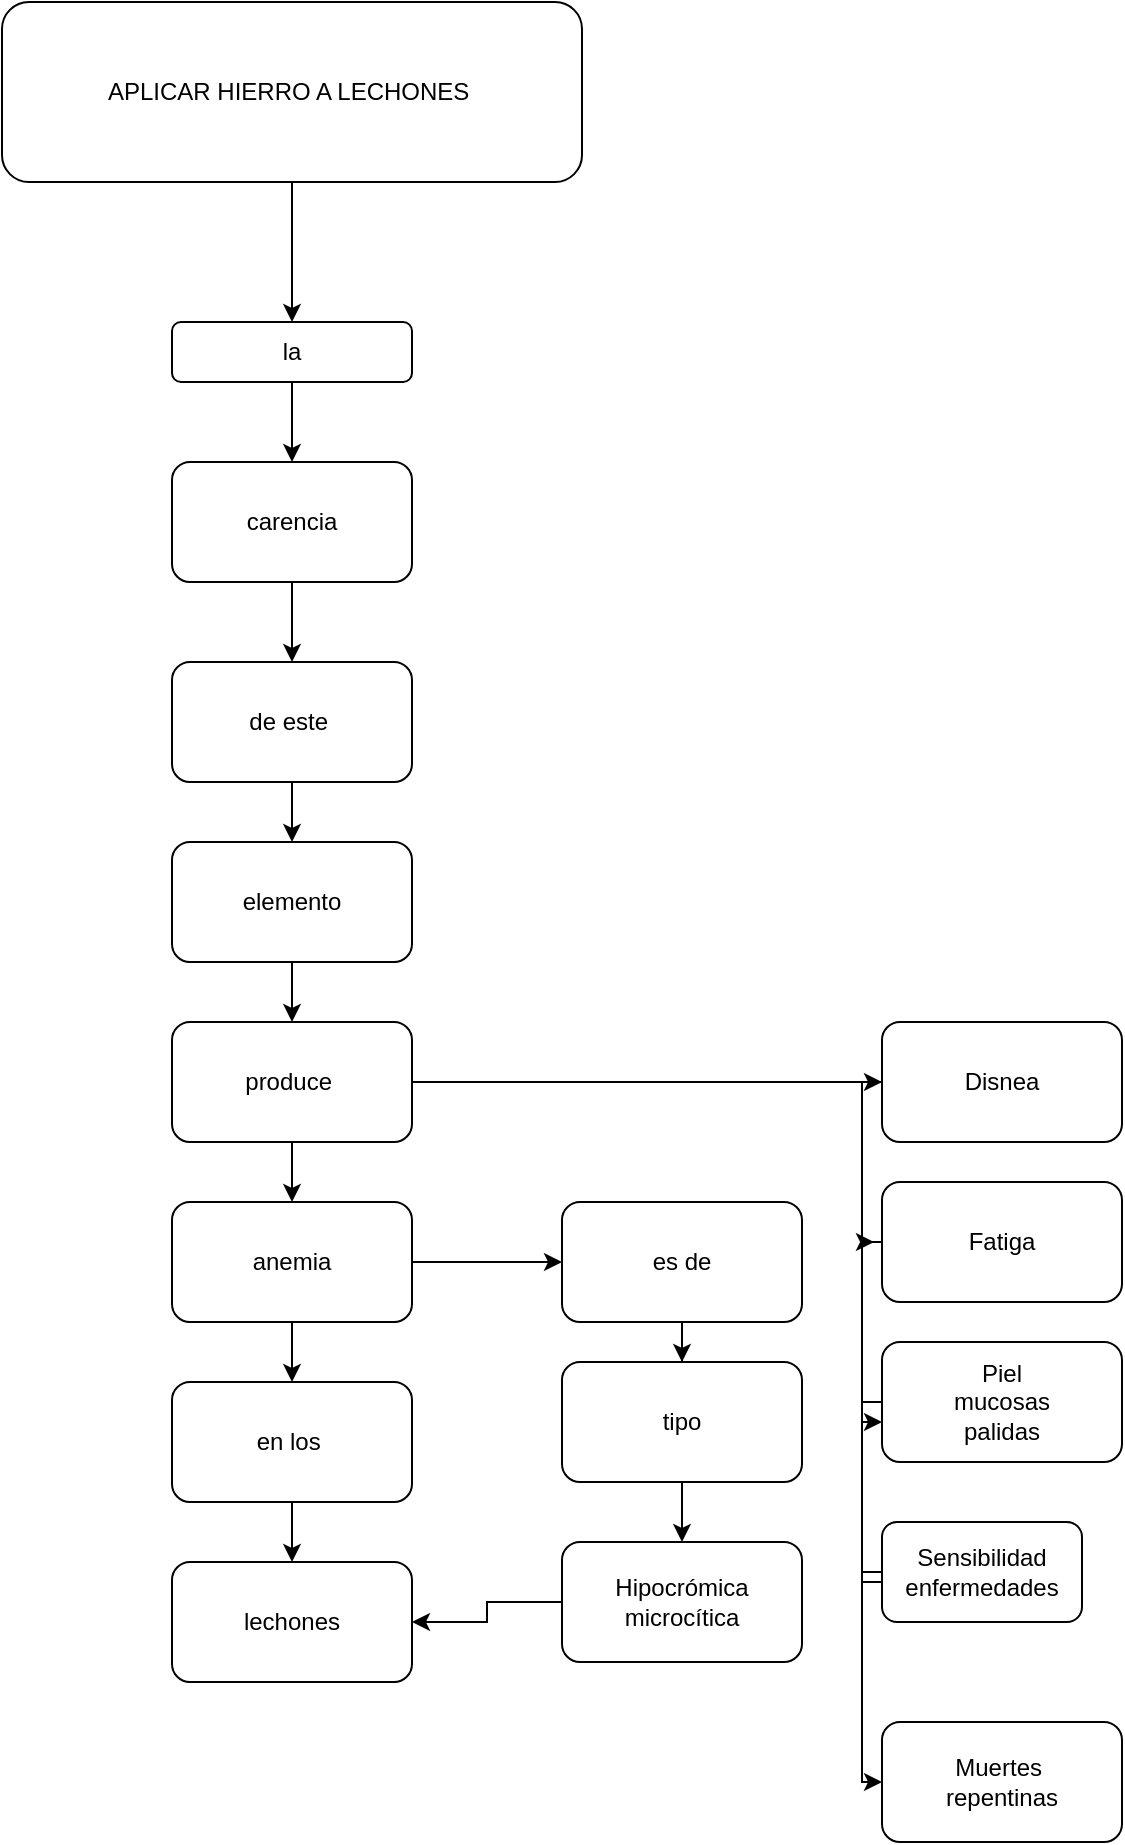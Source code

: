 <mxfile version="13.7.4" type="github">
  <diagram id="5hqc1ay7fa4FY0JsGMuu" name="Página-1">
    <mxGraphModel dx="868" dy="433" grid="1" gridSize="10" guides="1" tooltips="1" connect="1" arrows="1" fold="1" page="1" pageScale="1" pageWidth="827" pageHeight="1169" math="0" shadow="0">
      <root>
        <mxCell id="0" />
        <mxCell id="1" parent="0" />
        <mxCell id="k_4Jkn5ty5alvsWBsj_3-3" value="" style="edgeStyle=orthogonalEdgeStyle;rounded=0;orthogonalLoop=1;jettySize=auto;html=1;" edge="1" parent="1" source="k_4Jkn5ty5alvsWBsj_3-1" target="k_4Jkn5ty5alvsWBsj_3-2">
          <mxGeometry relative="1" as="geometry">
            <Array as="points">
              <mxPoint x="325" y="300" />
              <mxPoint x="325" y="300" />
            </Array>
          </mxGeometry>
        </mxCell>
        <mxCell id="k_4Jkn5ty5alvsWBsj_3-1" value="APLICAR HIERRO A LECHONES&amp;nbsp;" style="rounded=1;whiteSpace=wrap;html=1;" vertex="1" parent="1">
          <mxGeometry x="180" y="170" width="290" height="90" as="geometry" />
        </mxCell>
        <mxCell id="k_4Jkn5ty5alvsWBsj_3-5" value="" style="edgeStyle=orthogonalEdgeStyle;rounded=0;orthogonalLoop=1;jettySize=auto;html=1;" edge="1" parent="1" source="k_4Jkn5ty5alvsWBsj_3-2" target="k_4Jkn5ty5alvsWBsj_3-4">
          <mxGeometry relative="1" as="geometry" />
        </mxCell>
        <mxCell id="k_4Jkn5ty5alvsWBsj_3-2" value="la" style="whiteSpace=wrap;html=1;rounded=1;" vertex="1" parent="1">
          <mxGeometry x="265" y="330" width="120" height="30" as="geometry" />
        </mxCell>
        <mxCell id="k_4Jkn5ty5alvsWBsj_3-7" value="" style="edgeStyle=orthogonalEdgeStyle;rounded=0;orthogonalLoop=1;jettySize=auto;html=1;" edge="1" parent="1" source="k_4Jkn5ty5alvsWBsj_3-4" target="k_4Jkn5ty5alvsWBsj_3-6">
          <mxGeometry relative="1" as="geometry" />
        </mxCell>
        <mxCell id="k_4Jkn5ty5alvsWBsj_3-4" value="carencia" style="whiteSpace=wrap;html=1;rounded=1;" vertex="1" parent="1">
          <mxGeometry x="265" y="400" width="120" height="60" as="geometry" />
        </mxCell>
        <mxCell id="k_4Jkn5ty5alvsWBsj_3-9" value="" style="edgeStyle=orthogonalEdgeStyle;rounded=0;orthogonalLoop=1;jettySize=auto;html=1;" edge="1" parent="1" source="k_4Jkn5ty5alvsWBsj_3-6" target="k_4Jkn5ty5alvsWBsj_3-8">
          <mxGeometry relative="1" as="geometry" />
        </mxCell>
        <mxCell id="k_4Jkn5ty5alvsWBsj_3-6" value="de este&amp;nbsp;" style="whiteSpace=wrap;html=1;rounded=1;" vertex="1" parent="1">
          <mxGeometry x="265" y="500" width="120" height="60" as="geometry" />
        </mxCell>
        <mxCell id="k_4Jkn5ty5alvsWBsj_3-11" value="" style="edgeStyle=orthogonalEdgeStyle;rounded=0;orthogonalLoop=1;jettySize=auto;html=1;" edge="1" parent="1" source="k_4Jkn5ty5alvsWBsj_3-8" target="k_4Jkn5ty5alvsWBsj_3-10">
          <mxGeometry relative="1" as="geometry" />
        </mxCell>
        <mxCell id="k_4Jkn5ty5alvsWBsj_3-8" value="elemento" style="whiteSpace=wrap;html=1;rounded=1;" vertex="1" parent="1">
          <mxGeometry x="265" y="590" width="120" height="60" as="geometry" />
        </mxCell>
        <mxCell id="k_4Jkn5ty5alvsWBsj_3-13" value="" style="edgeStyle=orthogonalEdgeStyle;rounded=0;orthogonalLoop=1;jettySize=auto;html=1;" edge="1" parent="1" source="k_4Jkn5ty5alvsWBsj_3-10" target="k_4Jkn5ty5alvsWBsj_3-12">
          <mxGeometry relative="1" as="geometry" />
        </mxCell>
        <mxCell id="k_4Jkn5ty5alvsWBsj_3-27" value="" style="edgeStyle=orthogonalEdgeStyle;rounded=0;orthogonalLoop=1;jettySize=auto;html=1;" edge="1" parent="1" source="k_4Jkn5ty5alvsWBsj_3-10" target="k_4Jkn5ty5alvsWBsj_3-26">
          <mxGeometry relative="1" as="geometry" />
        </mxCell>
        <mxCell id="k_4Jkn5ty5alvsWBsj_3-10" value="produce&amp;nbsp;" style="whiteSpace=wrap;html=1;rounded=1;" vertex="1" parent="1">
          <mxGeometry x="265" y="680" width="120" height="60" as="geometry" />
        </mxCell>
        <mxCell id="k_4Jkn5ty5alvsWBsj_3-15" value="" style="edgeStyle=orthogonalEdgeStyle;rounded=0;orthogonalLoop=1;jettySize=auto;html=1;" edge="1" parent="1" source="k_4Jkn5ty5alvsWBsj_3-12" target="k_4Jkn5ty5alvsWBsj_3-14">
          <mxGeometry relative="1" as="geometry" />
        </mxCell>
        <mxCell id="k_4Jkn5ty5alvsWBsj_3-19" value="" style="edgeStyle=orthogonalEdgeStyle;rounded=0;orthogonalLoop=1;jettySize=auto;html=1;" edge="1" parent="1" source="k_4Jkn5ty5alvsWBsj_3-12" target="k_4Jkn5ty5alvsWBsj_3-18">
          <mxGeometry relative="1" as="geometry" />
        </mxCell>
        <mxCell id="k_4Jkn5ty5alvsWBsj_3-12" value="anemia" style="whiteSpace=wrap;html=1;rounded=1;" vertex="1" parent="1">
          <mxGeometry x="265" y="770" width="120" height="60" as="geometry" />
        </mxCell>
        <mxCell id="k_4Jkn5ty5alvsWBsj_3-17" value="" style="edgeStyle=orthogonalEdgeStyle;rounded=0;orthogonalLoop=1;jettySize=auto;html=1;" edge="1" parent="1" source="k_4Jkn5ty5alvsWBsj_3-14" target="k_4Jkn5ty5alvsWBsj_3-16">
          <mxGeometry relative="1" as="geometry" />
        </mxCell>
        <mxCell id="k_4Jkn5ty5alvsWBsj_3-14" value="en los&amp;nbsp;" style="whiteSpace=wrap;html=1;rounded=1;" vertex="1" parent="1">
          <mxGeometry x="265" y="860" width="120" height="60" as="geometry" />
        </mxCell>
        <mxCell id="k_4Jkn5ty5alvsWBsj_3-16" value="lechones" style="whiteSpace=wrap;html=1;rounded=1;" vertex="1" parent="1">
          <mxGeometry x="265" y="950" width="120" height="60" as="geometry" />
        </mxCell>
        <mxCell id="k_4Jkn5ty5alvsWBsj_3-22" value="" style="edgeStyle=orthogonalEdgeStyle;rounded=0;orthogonalLoop=1;jettySize=auto;html=1;" edge="1" parent="1" source="k_4Jkn5ty5alvsWBsj_3-18" target="k_4Jkn5ty5alvsWBsj_3-21">
          <mxGeometry relative="1" as="geometry" />
        </mxCell>
        <mxCell id="k_4Jkn5ty5alvsWBsj_3-18" value="es de" style="whiteSpace=wrap;html=1;rounded=1;" vertex="1" parent="1">
          <mxGeometry x="460" y="770" width="120" height="60" as="geometry" />
        </mxCell>
        <mxCell id="k_4Jkn5ty5alvsWBsj_3-24" value="" style="edgeStyle=orthogonalEdgeStyle;rounded=0;orthogonalLoop=1;jettySize=auto;html=1;" edge="1" parent="1" source="k_4Jkn5ty5alvsWBsj_3-21" target="k_4Jkn5ty5alvsWBsj_3-23">
          <mxGeometry relative="1" as="geometry" />
        </mxCell>
        <mxCell id="k_4Jkn5ty5alvsWBsj_3-21" value="tipo" style="whiteSpace=wrap;html=1;rounded=1;" vertex="1" parent="1">
          <mxGeometry x="460" y="850" width="120" height="60" as="geometry" />
        </mxCell>
        <mxCell id="k_4Jkn5ty5alvsWBsj_3-25" style="edgeStyle=orthogonalEdgeStyle;rounded=0;orthogonalLoop=1;jettySize=auto;html=1;entryX=1;entryY=0.5;entryDx=0;entryDy=0;" edge="1" parent="1" source="k_4Jkn5ty5alvsWBsj_3-23" target="k_4Jkn5ty5alvsWBsj_3-16">
          <mxGeometry relative="1" as="geometry" />
        </mxCell>
        <mxCell id="k_4Jkn5ty5alvsWBsj_3-23" value="Hipocrómica&lt;br&gt;microcítica" style="whiteSpace=wrap;html=1;rounded=1;" vertex="1" parent="1">
          <mxGeometry x="460" y="940" width="120" height="60" as="geometry" />
        </mxCell>
        <mxCell id="k_4Jkn5ty5alvsWBsj_3-29" value="" style="edgeStyle=orthogonalEdgeStyle;rounded=0;orthogonalLoop=1;jettySize=auto;html=1;" edge="1" parent="1" source="k_4Jkn5ty5alvsWBsj_3-26">
          <mxGeometry relative="1" as="geometry">
            <mxPoint x="616" y="790" as="targetPoint" />
            <Array as="points">
              <mxPoint x="610" y="710" />
              <mxPoint x="610" y="790" />
              <mxPoint x="616" y="790" />
            </Array>
          </mxGeometry>
        </mxCell>
        <mxCell id="k_4Jkn5ty5alvsWBsj_3-26" value="Disnea" style="whiteSpace=wrap;html=1;rounded=1;" vertex="1" parent="1">
          <mxGeometry x="620" y="680" width="120" height="60" as="geometry" />
        </mxCell>
        <mxCell id="k_4Jkn5ty5alvsWBsj_3-31" value="" style="edgeStyle=orthogonalEdgeStyle;rounded=0;orthogonalLoop=1;jettySize=auto;html=1;" edge="1" parent="1" source="k_4Jkn5ty5alvsWBsj_3-28" target="k_4Jkn5ty5alvsWBsj_3-30">
          <mxGeometry relative="1" as="geometry">
            <Array as="points">
              <mxPoint x="610" y="790" />
              <mxPoint x="610" y="880" />
            </Array>
          </mxGeometry>
        </mxCell>
        <mxCell id="k_4Jkn5ty5alvsWBsj_3-28" value="Fatiga" style="whiteSpace=wrap;html=1;rounded=1;" vertex="1" parent="1">
          <mxGeometry x="620" y="760" width="120" height="60" as="geometry" />
        </mxCell>
        <mxCell id="k_4Jkn5ty5alvsWBsj_3-34" value="" style="edgeStyle=orthogonalEdgeStyle;rounded=0;orthogonalLoop=1;jettySize=auto;html=1;entryX=0;entryY=0.25;entryDx=0;entryDy=0;" edge="1" parent="1" source="k_4Jkn5ty5alvsWBsj_3-30" target="k_4Jkn5ty5alvsWBsj_3-33">
          <mxGeometry relative="1" as="geometry">
            <mxPoint x="680" y="940" as="targetPoint" />
            <Array as="points">
              <mxPoint x="610" y="870" />
              <mxPoint x="610" y="960" />
              <mxPoint x="640" y="960" />
            </Array>
          </mxGeometry>
        </mxCell>
        <mxCell id="k_4Jkn5ty5alvsWBsj_3-30" value="Piel&lt;br&gt;mucosas&lt;br&gt;palidas" style="whiteSpace=wrap;html=1;rounded=1;" vertex="1" parent="1">
          <mxGeometry x="620" y="840" width="120" height="60" as="geometry" />
        </mxCell>
        <mxCell id="k_4Jkn5ty5alvsWBsj_3-37" value="" style="edgeStyle=orthogonalEdgeStyle;rounded=0;orthogonalLoop=1;jettySize=auto;html=1;" edge="1" parent="1" source="k_4Jkn5ty5alvsWBsj_3-33" target="k_4Jkn5ty5alvsWBsj_3-36">
          <mxGeometry relative="1" as="geometry">
            <Array as="points">
              <mxPoint x="610" y="955" />
            </Array>
          </mxGeometry>
        </mxCell>
        <mxCell id="k_4Jkn5ty5alvsWBsj_3-33" value="Sensibilidad&lt;br&gt;enfermedades" style="whiteSpace=wrap;html=1;rounded=1;" vertex="1" parent="1">
          <mxGeometry x="620" y="930" width="100" height="50" as="geometry" />
        </mxCell>
        <mxCell id="k_4Jkn5ty5alvsWBsj_3-36" value="Muertes&amp;nbsp;&lt;br&gt;repentinas" style="whiteSpace=wrap;html=1;rounded=1;" vertex="1" parent="1">
          <mxGeometry x="620" y="1030" width="120" height="60" as="geometry" />
        </mxCell>
        <mxCell id="k_4Jkn5ty5alvsWBsj_3-38" style="edgeStyle=orthogonalEdgeStyle;rounded=0;orthogonalLoop=1;jettySize=auto;html=1;exitX=0.5;exitY=1;exitDx=0;exitDy=0;" edge="1" parent="1" source="k_4Jkn5ty5alvsWBsj_3-33" target="k_4Jkn5ty5alvsWBsj_3-33">
          <mxGeometry relative="1" as="geometry" />
        </mxCell>
      </root>
    </mxGraphModel>
  </diagram>
</mxfile>
